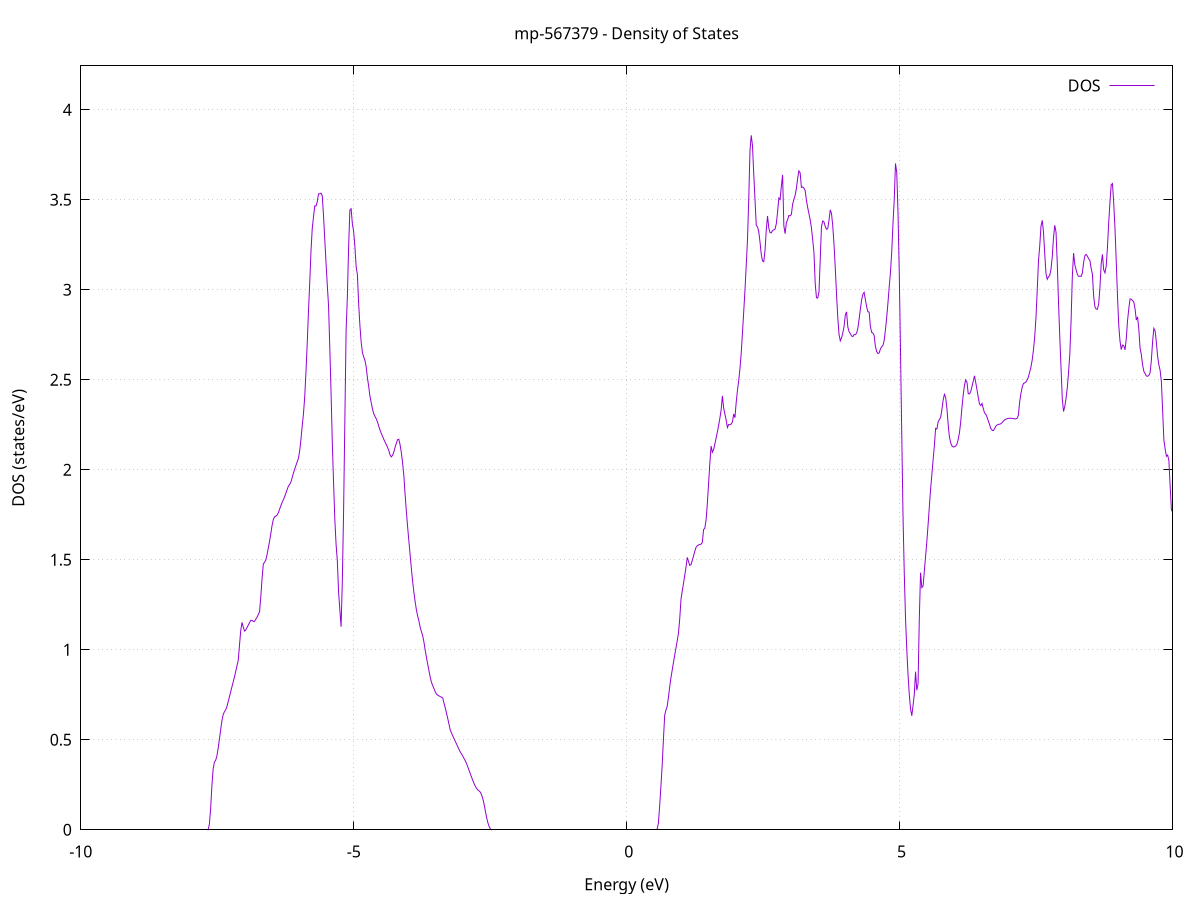 set title 'mp-567379 - Density of States'
set xlabel 'Energy (eV)'
set ylabel 'DOS (states/eV)'
set grid
set xrange [-10:10]
set yrange [0:4.243]
set xzeroaxis lt -1
set terminal png size 800,600
set output 'mp-567379_dos_gnuplot.png'
plot '-' using 1:2 with lines title 'DOS'
-9.758200 0.000000
-9.735200 0.000000
-9.712200 0.000000
-9.689200 0.000000
-9.666200 0.000000
-9.643300 0.000000
-9.620300 0.000000
-9.597300 0.000000
-9.574300 0.000000
-9.551300 0.000000
-9.528400 0.000000
-9.505400 0.000000
-9.482400 0.000000
-9.459400 0.000000
-9.436500 0.000000
-9.413500 0.000000
-9.390500 0.000000
-9.367500 0.000000
-9.344500 0.000000
-9.321600 0.000000
-9.298600 0.000000
-9.275600 0.000000
-9.252600 0.000000
-9.229600 0.000000
-9.206700 0.000000
-9.183700 0.000000
-9.160700 0.000000
-9.137700 0.000000
-9.114800 0.000000
-9.091800 0.000000
-9.068800 0.000000
-9.045800 0.000000
-9.022800 0.000000
-8.999900 0.000000
-8.976900 0.000000
-8.953900 0.000000
-8.930900 0.000000
-8.907900 0.000000
-8.885000 0.000000
-8.862000 0.000000
-8.839000 0.000000
-8.816000 0.000000
-8.793100 0.000000
-8.770100 0.000000
-8.747100 0.000000
-8.724100 0.000000
-8.701100 0.000000
-8.678200 0.000000
-8.655200 0.000000
-8.632200 0.000000
-8.609200 0.000000
-8.586300 0.000000
-8.563300 0.000000
-8.540300 0.000000
-8.517300 0.000000
-8.494300 0.000000
-8.471400 0.000000
-8.448400 0.000000
-8.425400 0.000000
-8.402400 0.000000
-8.379400 0.000000
-8.356500 0.000000
-8.333500 0.000000
-8.310500 0.000000
-8.287500 0.000000
-8.264600 0.000000
-8.241600 0.000000
-8.218600 0.000000
-8.195600 0.000000
-8.172600 0.000000
-8.149700 0.000000
-8.126700 0.000000
-8.103700 0.000000
-8.080700 0.000000
-8.057700 0.000000
-8.034800 0.000000
-8.011800 0.000000
-7.988800 0.000000
-7.965800 0.000000
-7.942900 0.000000
-7.919900 0.000000
-7.896900 0.000000
-7.873900 0.000000
-7.850900 0.000000
-7.828000 0.000000
-7.805000 0.000000
-7.782000 0.000000
-7.759000 0.000000
-7.736000 0.000000
-7.713100 0.000000
-7.690100 0.000000
-7.667100 0.000200
-7.644100 0.031800
-7.621200 0.116800
-7.598200 0.244700
-7.575200 0.337100
-7.552200 0.376500
-7.529200 0.385600
-7.506300 0.410500
-7.483300 0.453100
-7.460300 0.503600
-7.437300 0.556100
-7.414400 0.606000
-7.391400 0.640000
-7.368400 0.655600
-7.345400 0.666200
-7.322400 0.684700
-7.299500 0.711100
-7.276500 0.739200
-7.253500 0.767100
-7.230500 0.794600
-7.207500 0.821800
-7.184600 0.849600
-7.161600 0.879100
-7.138600 0.911100
-7.115600 0.941200
-7.092700 1.025200
-7.069700 1.106800
-7.046700 1.152200
-7.023700 1.126500
-7.000700 1.103800
-6.977800 1.109900
-6.954800 1.123700
-6.931800 1.136700
-6.908800 1.150200
-6.885800 1.163500
-6.862900 1.163000
-6.839900 1.157200
-6.816900 1.157900
-6.793900 1.169400
-6.771000 1.181200
-6.748000 1.195200
-6.725000 1.211300
-6.702000 1.295000
-6.679000 1.395700
-6.656100 1.475900
-6.633100 1.486400
-6.610100 1.497800
-6.587100 1.530200
-6.564200 1.565700
-6.541200 1.603200
-6.518200 1.646200
-6.495200 1.691500
-6.472200 1.723600
-6.449300 1.738600
-6.426300 1.742500
-6.403300 1.747600
-6.380300 1.761300
-6.357300 1.780800
-6.334400 1.800600
-6.311400 1.818100
-6.288400 1.834000
-6.265400 1.850500
-6.242500 1.869400
-6.219500 1.889400
-6.196500 1.908800
-6.173500 1.917500
-6.150500 1.931700
-6.127600 1.955600
-6.104600 1.981000
-6.081600 2.002400
-6.058600 2.023500
-6.035600 2.043400
-6.012700 2.063600
-5.989700 2.105900
-5.966700 2.167600
-5.943700 2.242700
-5.920800 2.310100
-5.897800 2.403500
-5.874800 2.543500
-5.851800 2.699900
-5.828800 2.880800
-5.805900 3.038700
-5.782900 3.213200
-5.759900 3.339100
-5.736900 3.404000
-5.713900 3.465400
-5.691000 3.464800
-5.668000 3.488400
-5.645000 3.531900
-5.622000 3.532600
-5.599100 3.535900
-5.576100 3.520800
-5.553100 3.410800
-5.530100 3.277700
-5.507100 3.146900
-5.484200 3.025500
-5.461200 2.912100
-5.438200 2.675500
-5.415200 2.429400
-5.392300 2.151000
-5.369300 1.929400
-5.346300 1.724600
-5.323300 1.586100
-5.300300 1.493300
-5.277400 1.322200
-5.254400 1.222200
-5.231400 1.127800
-5.208400 1.384100
-5.185400 1.772200
-5.162500 2.270300
-5.139500 2.774500
-5.116500 2.960000
-5.093500 3.237500
-5.070600 3.442300
-5.047600 3.449600
-5.024600 3.365200
-5.001600 3.323400
-4.978600 3.239700
-4.955700 3.128000
-4.932700 3.083800
-4.909700 2.922100
-4.886700 2.802100
-4.863700 2.708700
-4.840800 2.651100
-4.817800 2.626800
-4.794800 2.607100
-4.771800 2.571900
-4.748900 2.510500
-4.725900 2.463400
-4.702900 2.408400
-4.679900 2.373900
-4.656900 2.338000
-4.634000 2.311900
-4.611000 2.296300
-4.588000 2.283700
-4.565000 2.265200
-4.542100 2.242300
-4.519100 2.220300
-4.496100 2.202500
-4.473100 2.186000
-4.450100 2.169600
-4.427200 2.154200
-4.404200 2.140100
-4.381200 2.124500
-4.358200 2.107800
-4.335200 2.082900
-4.312300 2.071300
-4.289300 2.079100
-4.266300 2.097500
-4.243300 2.122800
-4.220400 2.145600
-4.197400 2.166200
-4.174400 2.169500
-4.151400 2.139700
-4.128400 2.096800
-4.105500 2.040700
-4.082500 1.970700
-4.059500 1.867300
-4.036500 1.771700
-4.013500 1.685600
-3.990600 1.607600
-3.967600 1.530000
-3.944600 1.453900
-3.921600 1.381600
-3.898700 1.321300
-3.875700 1.269100
-3.852700 1.223400
-3.829700 1.188400
-3.806700 1.160700
-3.783800 1.125800
-3.760800 1.101900
-3.737800 1.079400
-3.714800 1.044800
-3.691800 1.000200
-3.668900 0.959600
-3.645900 0.921900
-3.622900 0.885700
-3.599900 0.850100
-3.577000 0.820100
-3.554000 0.802200
-3.531000 0.784800
-3.508000 0.767700
-3.485000 0.754300
-3.462100 0.747900
-3.439100 0.743800
-3.416100 0.740000
-3.393100 0.736200
-3.370200 0.732800
-3.347200 0.705300
-3.324200 0.678200
-3.301200 0.649300
-3.278200 0.619000
-3.255300 0.587600
-3.232300 0.554800
-3.209300 0.537800
-3.186300 0.522200
-3.163300 0.507200
-3.140400 0.492100
-3.117400 0.477200
-3.094400 0.461700
-3.071400 0.446700
-3.048500 0.433200
-3.025500 0.421100
-3.002500 0.408800
-2.979500 0.396200
-2.956500 0.383700
-2.933600 0.368400
-2.910600 0.350200
-2.887600 0.330900
-2.864600 0.311700
-2.841600 0.292700
-2.818700 0.274300
-2.795700 0.256900
-2.772700 0.242100
-2.749700 0.230400
-2.726800 0.221800
-2.703800 0.216100
-2.680800 0.208800
-2.657800 0.194400
-2.634800 0.172400
-2.611900 0.142800
-2.588900 0.105500
-2.565900 0.068900
-2.542900 0.039800
-2.520000 0.018600
-2.497000 0.005400
-2.474000 0.000100
-2.451000 0.000000
-2.428000 0.000000
-2.405100 0.000000
-2.382100 0.000000
-2.359100 0.000000
-2.336100 0.000000
-2.313100 0.000000
-2.290200 0.000000
-2.267200 0.000000
-2.244200 0.000000
-2.221200 0.000000
-2.198300 0.000000
-2.175300 0.000000
-2.152300 0.000000
-2.129300 0.000000
-2.106300 0.000000
-2.083400 0.000000
-2.060400 0.000000
-2.037400 0.000000
-2.014400 0.000000
-1.991400 0.000000
-1.968500 0.000000
-1.945500 0.000000
-1.922500 0.000000
-1.899500 0.000000
-1.876600 0.000000
-1.853600 0.000000
-1.830600 0.000000
-1.807600 0.000000
-1.784600 0.000000
-1.761700 0.000000
-1.738700 0.000000
-1.715700 0.000000
-1.692700 0.000000
-1.669700 0.000000
-1.646800 0.000000
-1.623800 0.000000
-1.600800 0.000000
-1.577800 0.000000
-1.554900 0.000000
-1.531900 0.000000
-1.508900 0.000000
-1.485900 0.000000
-1.462900 0.000000
-1.440000 0.000000
-1.417000 0.000000
-1.394000 0.000000
-1.371000 0.000000
-1.348100 0.000000
-1.325100 0.000000
-1.302100 0.000000
-1.279100 0.000000
-1.256100 0.000000
-1.233200 0.000000
-1.210200 0.000000
-1.187200 0.000000
-1.164200 0.000000
-1.141200 0.000000
-1.118300 0.000000
-1.095300 0.000000
-1.072300 0.000000
-1.049300 0.000000
-1.026400 0.000000
-1.003400 0.000000
-0.980400 0.000000
-0.957400 0.000000
-0.934400 0.000000
-0.911500 0.000000
-0.888500 0.000000
-0.865500 0.000000
-0.842500 0.000000
-0.819500 0.000000
-0.796600 0.000000
-0.773600 0.000000
-0.750600 0.000000
-0.727600 0.000000
-0.704700 0.000000
-0.681700 0.000000
-0.658700 0.000000
-0.635700 0.000000
-0.612700 0.000000
-0.589800 0.000000
-0.566800 0.000000
-0.543800 0.000000
-0.520800 0.000000
-0.497800 0.000000
-0.474900 0.000000
-0.451900 0.000000
-0.428900 0.000000
-0.405900 0.000000
-0.383000 0.000000
-0.360000 0.000000
-0.337000 0.000000
-0.314000 0.000000
-0.291000 0.000000
-0.268100 0.000000
-0.245100 0.000000
-0.222100 0.000000
-0.199100 0.000000
-0.176200 0.000000
-0.153200 0.000000
-0.130200 0.000000
-0.107200 0.000000
-0.084200 0.000000
-0.061300 0.000000
-0.038300 0.000000
-0.015300 0.000000
0.007700 0.000000
0.030700 0.000000
0.053600 0.000000
0.076600 0.000000
0.099600 0.000000
0.122600 0.000000
0.145500 0.000000
0.168500 0.000000
0.191500 0.000000
0.214500 0.000000
0.237500 0.000000
0.260400 0.000000
0.283400 0.000000
0.306400 0.000000
0.329400 0.000000
0.352400 0.000000
0.375300 0.000000
0.398300 0.000000
0.421300 0.000000
0.444300 0.000000
0.467200 0.000000
0.490200 0.000000
0.513200 0.000000
0.536200 0.000000
0.559200 0.002800
0.582100 0.036800
0.605100 0.132900
0.628100 0.242300
0.651100 0.358700
0.674000 0.503100
0.697000 0.636300
0.720000 0.665500
0.743000 0.685200
0.766000 0.736500
0.788900 0.794200
0.811900 0.844900
0.834900 0.887200
0.857900 0.929600
0.880900 0.971200
0.903800 1.010000
0.926800 1.050000
0.949800 1.094200
0.972800 1.173100
0.995700 1.280300
1.018700 1.326600
1.041700 1.368100
1.064700 1.414500
1.087700 1.458600
1.110600 1.513000
1.133600 1.490400
1.156600 1.468500
1.179600 1.472100
1.202600 1.496600
1.225500 1.521300
1.248500 1.547100
1.271500 1.568900
1.294500 1.578000
1.317400 1.582200
1.340400 1.584800
1.363400 1.586100
1.386400 1.596200
1.409400 1.667200
1.432300 1.675000
1.455300 1.720600
1.478300 1.812100
1.501300 1.921900
1.524300 2.037300
1.547200 2.131300
1.570200 2.096800
1.593200 2.111700
1.616200 2.143200
1.639100 2.175100
1.662100 2.209800
1.685100 2.246000
1.708100 2.286300
1.731100 2.332400
1.754000 2.409800
1.777000 2.343600
1.800000 2.308500
1.823000 2.276400
1.845900 2.234300
1.868900 2.251000
1.891900 2.250400
1.914900 2.253500
1.937900 2.265500
1.960800 2.309300
1.983800 2.288800
2.006800 2.373300
2.029800 2.440000
2.052800 2.494200
2.075700 2.560900
2.098700 2.645400
2.121700 2.760000
2.144700 2.877100
2.167600 2.996200
2.190600 3.133700
2.213600 3.273600
2.236600 3.499700
2.259600 3.772800
2.282500 3.857200
2.305500 3.800000
2.328500 3.643000
2.351500 3.499700
2.374500 3.356900
2.397400 3.348600
2.420400 3.322500
2.443400 3.264100
2.466400 3.195300
2.489300 3.159700
2.512300 3.155400
2.535300 3.218600
2.558300 3.334700
2.581300 3.408900
2.604200 3.342300
2.627200 3.316700
2.650200 3.315700
2.673200 3.329000
2.696100 3.331800
2.719100 3.336400
2.742100 3.367000
2.765100 3.430400
2.788100 3.509100
2.811000 3.500600
2.834000 3.572400
2.857000 3.637400
2.880000 3.354600
2.903000 3.311100
2.925900 3.371600
2.948900 3.387900
2.971900 3.412000
2.994900 3.409900
3.017800 3.417800
3.040800 3.475000
3.063800 3.499700
3.086800 3.523700
3.109800 3.562400
3.132700 3.617300
3.155700 3.659800
3.178700 3.648400
3.201700 3.568200
3.224700 3.570500
3.247600 3.564400
3.270600 3.550200
3.293600 3.495900
3.316600 3.456100
3.339500 3.422200
3.362500 3.387500
3.385500 3.343400
3.408500 3.276400
3.431500 3.207500
3.454400 3.034800
3.477400 2.955400
3.500400 2.953400
3.523400 2.987100
3.546400 3.167700
3.569300 3.351700
3.592300 3.381700
3.615300 3.376100
3.638300 3.351200
3.661200 3.335200
3.684200 3.339400
3.707200 3.385700
3.730200 3.443200
3.753200 3.422700
3.776100 3.354100
3.799100 3.250200
3.822100 3.120800
3.845100 2.973300
3.868000 2.843900
3.891000 2.751600
3.914000 2.715600
3.937000 2.732200
3.960000 2.760000
3.982900 2.795500
4.005900 2.859300
4.028900 2.876900
4.051900 2.792700
4.074900 2.766800
4.097800 2.755600
4.120800 2.742900
4.143800 2.739400
4.166800 2.750200
4.189700 2.750700
4.212700 2.758200
4.235700 2.785600
4.258700 2.835500
4.281700 2.891500
4.304600 2.942000
4.327600 2.973800
4.350600 2.984900
4.373600 2.944500
4.396600 2.905300
4.419500 2.877300
4.442500 2.875800
4.465500 2.795200
4.488500 2.762900
4.511400 2.759700
4.534400 2.744800
4.557400 2.684100
4.580400 2.656800
4.603400 2.645300
4.626300 2.648400
4.649300 2.670700
4.672300 2.683900
4.695300 2.690200
4.718200 2.718400
4.741200 2.776900
4.764200 2.846500
4.787200 2.926600
4.810200 3.015700
4.833100 3.095800
4.856100 3.208200
4.879100 3.366700
4.902100 3.498300
4.925100 3.700800
4.948000 3.651200
4.971000 3.432800
4.994000 3.100600
5.017000 2.661800
5.039900 2.197300
5.062900 1.747600
5.085900 1.425700
5.108900 1.176100
5.131900 1.002900
5.154800 0.862300
5.177800 0.752300
5.200800 0.671400
5.223800 0.633000
5.246800 0.689900
5.269700 0.752500
5.292700 0.877900
5.315700 0.775500
5.338700 0.810300
5.361600 1.173800
5.384600 1.427800
5.407600 1.345100
5.430600 1.354200
5.453600 1.436000
5.476500 1.517700
5.499500 1.600600
5.522500 1.695200
5.545500 1.795300
5.568500 1.892500
5.591400 1.972400
5.614400 2.055200
5.637400 2.132400
5.660400 2.229600
5.683300 2.225600
5.706300 2.264900
5.729300 2.279200
5.752300 2.290700
5.775300 2.332800
5.798200 2.387100
5.821200 2.418600
5.844200 2.401700
5.867200 2.339600
5.890100 2.251600
5.913100 2.181600
5.936100 2.149600
5.959100 2.132500
5.982100 2.126300
6.005000 2.127200
6.028000 2.131700
6.051000 2.141600
6.074000 2.167900
6.097000 2.205500
6.119900 2.264600
6.142900 2.344800
6.165900 2.415100
6.188900 2.468900
6.211800 2.499500
6.234800 2.485200
6.257800 2.422500
6.280800 2.421200
6.303800 2.433800
6.326700 2.462200
6.349700 2.491800
6.372700 2.521400
6.395700 2.483700
6.418700 2.443900
6.441600 2.401700
6.464600 2.364800
6.487600 2.355900
6.510600 2.368100
6.533500 2.340000
6.556500 2.315400
6.579500 2.307700
6.602500 2.291600
6.625500 2.270800
6.648400 2.251200
6.671400 2.228500
6.694400 2.219800
6.717400 2.219800
6.740400 2.228800
6.763300 2.242000
6.786300 2.248200
6.809300 2.251500
6.832300 2.252500
6.855200 2.255000
6.878200 2.261800
6.901200 2.269700
6.924200 2.276400
6.947200 2.280800
6.970100 2.283100
6.993100 2.285000
7.016100 2.285900
7.039100 2.285700
7.062000 2.284800
7.085000 2.283700
7.108000 2.282400
7.131000 2.282600
7.154000 2.286000
7.176900 2.302700
7.199900 2.376800
7.222900 2.422800
7.245900 2.457200
7.268900 2.478600
7.291800 2.482300
7.314800 2.487500
7.337800 2.498400
7.360800 2.515400
7.383700 2.543100
7.406700 2.569700
7.429700 2.609500
7.452700 2.665000
7.475700 2.736800
7.498600 2.843800
7.521600 2.995000
7.544600 3.158000
7.567600 3.241700
7.590600 3.352200
7.613500 3.385200
7.636500 3.320400
7.659500 3.198300
7.682500 3.087800
7.705400 3.057700
7.728400 3.071300
7.751400 3.079600
7.774400 3.115200
7.797400 3.183400
7.820300 3.291100
7.843300 3.357500
7.866300 3.319300
7.889300 3.144100
7.912200 2.927100
7.935200 2.735700
7.958200 2.563800
7.981200 2.391300
8.004200 2.323200
8.027100 2.351600
8.050100 2.397400
8.073100 2.456300
8.096100 2.542800
8.119100 2.643600
8.142000 2.825900
8.165000 3.074500
8.188000 3.203200
8.211000 3.138200
8.233900 3.110600
8.256900 3.085100
8.279900 3.074000
8.302900 3.074900
8.325900 3.073900
8.348800 3.092400
8.371800 3.150700
8.394800 3.189300
8.417800 3.196000
8.440800 3.185700
8.463700 3.171800
8.486700 3.162500
8.509700 3.118800
8.532700 3.086200
8.555600 2.964000
8.578600 2.905000
8.601600 2.891900
8.624600 2.891400
8.647600 2.921000
8.670500 3.011000
8.693500 3.143700
8.716500 3.195600
8.739500 3.109800
8.762500 3.093400
8.785400 3.130200
8.808400 3.235000
8.831400 3.372700
8.854400 3.487400
8.877300 3.583300
8.900300 3.589400
8.923300 3.480300
8.946300 3.340800
8.969300 3.158300
8.992200 2.964300
9.015200 2.803100
9.038200 2.714500
9.061200 2.667200
9.084100 2.692400
9.107100 2.689000
9.130100 2.665900
9.153100 2.726300
9.176100 2.827400
9.199000 2.893100
9.222000 2.948500
9.245000 2.947100
9.268000 2.939300
9.291000 2.931100
9.313900 2.894100
9.336900 2.831200
9.359900 2.848700
9.382900 2.780400
9.405800 2.675400
9.428800 2.639900
9.451800 2.583100
9.474800 2.546700
9.497800 2.534100
9.520700 2.520400
9.543700 2.519200
9.566700 2.523300
9.589700 2.539700
9.612700 2.606400
9.635600 2.712400
9.658600 2.785100
9.681600 2.771000
9.704600 2.706500
9.727500 2.630100
9.750500 2.581600
9.773500 2.551200
9.796500 2.488200
9.819500 2.327200
9.842400 2.163500
9.865400 2.115000
9.888400 2.074600
9.911400 2.081400
9.934300 2.050100
9.957300 1.907300
9.980300 1.776200
10.003300 1.765300
10.026300 1.768400
10.049200 1.774900
10.072200 1.779800
10.095200 1.769600
10.118200 1.749900
10.141200 1.734500
10.164100 1.727400
10.187100 1.738700
10.210100 1.746500
10.233100 1.692100
10.256000 1.641800
10.279000 1.612200
10.302000 1.644700
10.325000 1.696500
10.348000 1.813100
10.370900 2.106100
10.393900 2.337300
10.416900 2.478500
10.439900 2.604600
10.462900 2.707300
10.485800 2.807700
10.508800 2.901200
10.531800 2.965300
10.554800 2.995900
10.577700 3.058400
10.600700 3.100700
10.623700 3.128000
10.646700 3.148200
10.669700 3.171600
10.692600 3.204900
10.715600 3.237800
10.738600 3.422600
10.761600 3.746700
10.784600 3.860900
10.807500 3.752100
10.830500 3.515400
10.853500 3.368500
10.876500 3.164100
10.899400 3.185900
10.922400 3.355500
10.945400 3.424600
10.968400 3.526700
10.991400 3.565800
11.014300 3.461300
11.037300 3.249200
11.060300 3.038100
11.083300 2.913200
11.106200 2.791400
11.129200 2.657500
11.152200 2.539800
11.175200 2.443100
11.198200 2.359200
11.221100 2.296500
11.244100 2.263900
11.267100 2.258000
11.290100 2.265800
11.313100 2.255900
11.336000 2.211200
11.359000 2.165600
11.382000 2.119100
11.405000 2.032000
11.427900 1.959400
11.450900 1.899400
11.473900 1.837700
11.496900 1.784000
11.519900 1.743900
11.542800 1.717600
11.565800 1.916700
11.588800 2.001000
11.611800 1.977800
11.634800 1.968700
11.657700 1.970700
11.680700 1.983300
11.703700 2.021500
11.726700 2.065700
11.749600 2.114500
11.772600 2.252400
11.795600 2.330900
11.818600 2.372400
11.841600 2.398500
11.864500 2.413800
11.887500 2.499300
11.910500 2.363600
11.933500 2.275600
11.956400 2.187900
11.979400 2.133700
12.002400 2.079600
12.025400 2.045800
12.048400 2.036400
12.071300 2.024200
12.094300 2.054000
12.117300 2.160800
12.140300 2.338300
12.163300 2.413400
12.186200 2.471800
12.209200 2.516300
12.232200 2.537600
12.255200 2.516000
12.278100 2.503000
12.301100 2.499800
12.324100 2.507000
12.347100 2.518500
12.370100 2.541100
12.393000 2.605500
12.416000 2.739000
12.439000 2.735200
12.462000 2.667100
12.485000 2.577200
12.507900 2.513500
12.530900 2.518900
12.553900 2.581300
12.576900 2.606000
12.599800 2.549800
12.622800 2.630400
12.645800 2.714400
12.668800 2.784400
12.691800 2.846100
12.714700 2.901800
12.737700 2.906400
12.760700 2.889600
12.783700 2.876900
12.806700 2.890700
12.829600 2.834800
12.852600 2.772700
12.875600 2.739600
12.898600 2.722100
12.921500 2.714300
12.944500 2.728700
12.967500 2.750400
12.990500 2.801600
13.013500 2.890500
13.036400 2.901600
13.059400 2.897000
13.082400 2.885500
13.105400 2.878700
13.128300 2.991000
13.151300 3.161600
13.174300 3.264200
13.197300 3.300400
13.220300 3.239100
13.243200 3.217200
13.266200 3.301600
13.289200 3.409000
13.312200 3.511300
13.335200 3.600500
13.358100 3.662600
13.381100 3.704300
13.404100 3.728500
13.427100 3.781300
13.450000 3.887600
13.473000 4.033800
13.496000 4.104900
13.519000 4.184900
13.542000 4.255800
13.564900 4.304200
13.587900 4.325600
13.610900 4.198300
13.633900 4.095500
13.656900 4.011500
13.679800 3.965100
13.702800 3.898500
13.725800 3.830500
13.748800 3.767600
13.771700 3.712800
13.794700 3.667700
13.817700 3.611700
13.840700 3.562400
13.863700 3.529200
13.886600 3.551700
13.909600 3.684900
13.932600 3.904000
13.955600 4.088900
13.978600 4.234500
14.001500 4.250100
14.024500 4.176900
14.047500 4.194700
14.070500 4.206300
14.093400 4.125900
14.116400 4.076800
14.139400 4.029200
14.162400 4.023100
14.185400 4.067200
14.208300 4.081300
14.231300 4.094400
14.254300 4.091100
14.277300 4.092800
14.300200 4.049200
14.323200 4.057400
14.346200 4.132900
14.369200 4.154400
14.392200 4.150600
14.415100 4.182600
14.438100 4.242400
14.461100 4.179300
14.484100 4.182500
14.507100 4.268000
14.530000 4.414900
14.553000 4.533400
14.576000 4.699000
14.599000 4.874700
14.621900 4.951100
14.644900 5.011400
14.667900 5.084400
14.690900 5.101200
14.713900 5.123100
14.736800 5.137200
14.759800 5.072600
14.782800 4.966200
14.805800 4.902200
14.828800 4.889800
14.851700 4.995100
14.874700 5.268700
14.897700 5.038100
14.920700 5.088900
14.943600 5.128200
14.966600 5.114700
14.989600 5.081500
15.012600 5.111800
15.035600 5.084800
15.058500 4.998700
15.081500 4.894000
15.104500 4.654500
15.127500 4.349400
15.150400 4.032700
15.173400 3.861200
15.196400 3.798300
15.219400 3.764600
15.242400 3.728100
15.265300 3.722400
15.288300 3.777000
15.311300 3.757500
15.334300 3.835600
15.357300 3.951700
15.380200 4.082500
15.403200 4.217500
15.426200 4.277000
15.449200 4.311500
15.472100 4.369400
15.495100 4.481700
15.518100 4.530000
15.541100 4.365800
15.564100 4.396400
15.587000 4.238800
15.610000 4.045800
15.633000 3.826900
15.656000 3.696900
15.679000 3.590300
15.701900 3.513400
15.724900 3.467700
15.747900 3.436800
15.770900 3.414600
15.793800 3.403800
15.816800 3.401800
15.839800 3.423900
15.862800 3.524800
15.885800 3.668100
15.908700 3.846600
15.931700 3.973600
15.954700 4.083600
15.977700 4.171400
16.000700 4.147300
16.023600 4.205400
16.046600 4.130100
16.069600 4.029200
16.092600 3.933300
16.115500 3.826200
16.138500 3.740800
16.161500 3.704800
16.184500 3.648000
16.207500 3.669000
16.230400 3.712200
16.253400 3.814000
16.276400 4.003400
16.299400 4.540600
16.322300 4.803600
16.345300 4.946500
16.368300 4.856800
16.391300 4.802700
16.414300 4.802100
16.437200 4.809200
16.460200 4.780800
16.483200 4.722100
16.506200 4.675800
16.529200 4.626100
16.552100 4.576600
16.575100 4.550200
16.598100 4.523200
16.621100 4.498000
16.644000 4.525700
16.667000 4.714800
16.690000 5.132000
16.713000 5.243100
16.736000 5.295400
16.758900 5.225000
16.781900 5.006200
16.804900 4.822200
16.827900 4.747700
16.850900 4.698700
16.873800 4.765000
16.896800 4.783700
16.919800 4.697800
16.942800 4.650200
16.965700 4.652100
16.988700 4.725000
17.011700 4.738300
17.034700 4.662300
17.057700 4.526800
17.080600 4.533200
17.103600 4.528700
17.126600 4.386200
17.149600 4.294100
17.172500 4.228900
17.195500 4.175100
17.218500 4.151200
17.241500 4.210600
17.264500 4.304300
17.287400 4.399700
17.310400 4.450600
17.333400 4.483900
17.356400 4.621000
17.379400 4.549700
17.402300 4.572300
17.425300 4.607700
17.448300 4.661400
17.471300 4.737300
17.494200 4.870000
17.517200 5.011500
17.540200 5.119500
17.563200 5.210600
17.586200 5.284000
17.609100 5.328900
17.632100 5.356300
17.655100 5.373100
17.678100 5.369000
17.701100 5.284300
17.724000 5.327600
17.747000 5.329800
17.770000 5.282300
17.793000 5.264600
17.815900 5.297900
17.838900 5.291900
17.861900 5.260000
17.884900 5.198700
17.907900 5.139500
17.930800 5.226600
17.953800 5.212500
17.976800 5.227400
17.999800 5.204300
18.022800 5.245000
18.045700 5.424800
18.068700 5.510300
18.091700 5.460400
18.114700 5.311500
18.137600 5.241600
18.160600 5.178700
18.183600 5.165800
18.206600 5.155400
18.229600 5.155200
18.252500 5.214900
18.275500 5.245700
18.298500 5.302900
18.321500 5.409500
18.344400 5.535600
18.367400 5.715800
18.390400 5.770300
18.413400 5.796000
18.436400 5.852800
18.459300 5.913100
18.482300 6.047700
18.505300 6.321400
18.528300 5.935100
18.551300 5.710000
18.574200 5.546800
18.597200 5.394900
18.620200 5.219600
18.643200 5.052300
18.666100 4.923600
18.689100 4.871500
18.712100 4.876400
18.735100 4.866300
18.758100 4.846000
18.781000 4.871100
18.804000 4.942000
18.827000 5.020600
18.850000 5.089500
18.873000 5.127700
18.895900 5.124600
18.918900 5.073100
18.941900 5.033300
18.964900 4.979000
18.987800 4.908300
19.010800 4.897500
19.033800 4.838000
19.056800 4.752400
19.079800 4.716400
19.102700 4.779600
19.125700 4.926500
19.148700 5.148800
19.171700 5.428500
19.194600 5.685200
19.217600 5.589000
19.240600 5.408200
19.263600 5.404900
19.286600 5.482900
19.309500 5.565500
19.332500 5.550700
19.355500 5.345900
19.378500 5.183300
19.401500 5.173400
19.424400 5.212700
19.447400 5.114200
19.470400 4.989200
19.493400 4.930100
19.516300 5.162000
19.539300 5.150900
19.562300 5.391300
19.585300 5.765800
19.608300 5.903800
19.631200 6.023600
19.654200 6.011900
19.677200 5.992100
19.700200 5.492800
19.723200 5.001400
19.746100 4.843300
19.769100 4.850100
19.792100 4.894600
19.815100 5.047400
19.838000 4.957700
19.861000 4.877200
19.884000 4.821500
19.907000 4.954300
19.930000 5.375300
19.952900 5.215200
19.975900 5.401600
19.998900 5.371900
20.021900 5.279500
20.044900 5.133700
20.067800 5.017500
20.090800 4.911200
20.113800 4.739200
20.136800 4.723500
20.159700 4.879100
20.182700 4.951400
20.205700 4.948000
20.228700 5.039300
20.251700 5.039100
20.274600 5.034100
20.297600 5.208900
20.320600 5.199400
20.343600 5.115400
20.366500 5.178100
20.389500 5.224400
20.412500 5.247200
20.435500 5.265500
20.458500 5.288700
20.481400 5.298700
20.504400 5.349300
20.527400 5.361700
20.550400 5.405200
20.573400 5.473500
20.596300 5.544800
20.619300 5.615000
20.642300 5.732400
20.665300 5.823300
20.688200 5.845900
20.711200 5.870800
20.734200 5.890400
20.757200 5.969200
20.780200 5.983300
20.803100 5.993000
20.826100 6.038400
20.849100 5.762300
20.872100 5.664700
20.895100 5.617700
20.918000 5.657400
20.941000 5.658900
20.964000 5.633300
20.987000 5.665600
21.009900 5.708100
21.032900 5.743800
21.055900 5.770500
21.078900 5.825500
21.101900 5.862100
21.124800 5.887800
21.147800 5.844000
21.170800 5.850900
21.193800 5.916300
21.216700 5.934900
21.239700 5.937500
21.262700 5.920500
21.285700 5.904900
21.308700 5.939600
21.331600 5.961500
21.354600 5.920000
21.377600 5.812800
21.400600 5.757100
21.423600 5.729000
21.446500 5.708600
21.469500 5.743600
21.492500 5.828200
21.515500 5.981200
21.538400 6.248700
21.561400 6.090400
21.584400 6.128100
21.607400 5.994900
21.630400 6.035800
21.653300 6.178800
21.676300 6.286300
21.699300 6.392600
21.722300 6.451200
21.745300 6.575500
21.768200 6.570000
21.791200 6.416600
21.814200 6.359600
21.837200 6.291900
21.860100 6.158700
21.883100 6.120100
21.906100 6.179800
21.929100 6.162800
21.952100 6.210700
21.975000 6.328300
21.998000 6.429500
22.021000 6.414400
22.044000 5.960600
22.067000 5.628400
22.089900 5.474500
22.112900 5.480600
22.135900 5.473800
22.158900 5.470800
22.181800 5.474100
22.204800 5.540800
22.227800 5.735000
22.250800 5.732900
22.273800 5.743600
22.296700 5.822700
22.319700 5.993400
22.342700 6.148200
22.365700 6.347700
22.388600 6.492800
22.411600 6.465800
22.434600 6.242700
22.457600 6.063300
22.480600 5.868500
22.503500 5.886800
22.526500 6.022800
22.549500 6.333400
22.572500 6.513600
22.595500 6.584400
22.618400 6.782100
22.641400 6.954300
22.664400 6.849200
22.687400 6.637400
22.710300 6.580400
22.733300 6.490000
22.756300 6.461700
22.779300 6.481700
22.802300 6.452700
22.825200 6.386000
22.848200 6.387900
22.871200 6.455800
22.894200 6.360900
22.917200 6.374500
22.940100 6.232200
22.963100 6.132500
22.986100 6.064600
23.009100 6.013900
23.032000 5.989500
23.055000 6.104300
23.078000 6.087700
23.101000 6.046200
23.124000 5.999900
23.146900 5.932300
23.169900 5.899200
23.192900 5.913700
23.215900 5.986300
23.238900 6.094800
23.261800 6.169900
23.284800 6.214300
23.307800 6.273500
23.330800 6.351800
23.353700 6.436600
23.376700 6.520000
23.399700 6.565400
23.422700 6.601000
23.445700 6.594400
23.468600 6.497900
23.491600 6.482900
23.514600 6.369500
23.537600 6.184500
23.560500 6.032900
23.583500 5.916500
23.606500 5.804900
23.629500 5.732600
23.652500 5.656800
23.675400 5.664700
23.698400 5.713400
23.721400 5.744700
23.744400 5.793400
23.767400 5.971300
23.790300 6.137100
23.813300 6.250400
23.836300 6.349600
23.859300 6.470800
23.882200 6.501900
23.905200 6.514400
23.928200 6.522800
23.951200 6.577000
23.974200 6.604300
23.997100 6.607800
24.020100 6.611600
24.043100 6.835500
24.066100 6.924400
24.089100 6.914100
24.112000 6.925900
24.135000 6.856400
24.158000 6.680000
24.181000 6.548600
24.203900 6.416500
24.226900 6.340100
24.249900 6.313000
24.272900 6.319500
24.295900 6.304900
24.318800 6.340700
24.341800 6.411000
24.364800 6.674600
24.387800 7.034900
24.410700 7.175500
24.433700 7.188700
24.456700 7.053200
24.479700 6.894100
24.502700 6.814300
24.525600 6.756500
24.548600 6.707300
24.571600 6.709700
24.594600 6.763200
24.617600 6.850700
24.640500 6.947000
24.663500 7.004500
24.686500 7.004100
24.709500 6.964000
24.732400 6.921300
24.755400 6.816200
24.778400 6.702700
24.801400 6.594200
24.824400 6.547600
24.847300 6.551200
24.870300 6.464300
24.893300 6.454900
24.916300 6.458700
24.939300 6.407600
24.962200 6.395700
24.985200 6.388400
25.008200 6.341500
25.031200 6.355800
25.054100 6.333300
25.077100 6.402000
25.100100 6.488900
25.123100 6.596700
25.146100 6.683100
25.169000 6.714100
25.192000 6.791900
25.215000 6.908600
25.238000 7.069200
25.261000 7.184900
25.283900 7.303800
25.306900 7.300100
25.329900 7.239100
25.352900 7.123100
25.375800 7.002600
25.398800 6.872000
25.421800 6.855700
25.444800 6.834100
25.467800 6.852300
25.490700 6.845800
25.513700 6.756100
25.536700 6.583300
25.559700 6.414600
25.582600 6.469100
25.605600 6.665900
25.628600 6.890600
25.651600 6.986400
25.674600 7.032500
25.697500 7.093900
25.720500 7.148800
25.743500 7.072700
25.766500 6.910900
25.789500 6.896900
25.812400 7.005800
25.835400 6.989100
25.858400 7.056800
25.881400 7.295100
25.904300 6.774500
25.927300 6.664400
25.950300 6.499400
25.973300 6.315200
25.996300 6.191100
26.019200 6.088100
26.042200 6.006000
26.065200 6.000500
26.088200 6.067900
26.111200 6.106500
26.134100 6.112100
26.157100 6.094100
26.180100 6.217300
26.203100 6.363000
26.226000 6.424000
26.249000 6.545000
26.272000 6.527600
26.295000 6.557100
26.318000 6.540500
26.340900 6.488700
26.363900 6.578100
26.386900 6.765100
26.409900 6.921900
26.432800 7.178200
26.455800 7.410200
26.478800 7.415900
26.501800 7.468600
26.524800 7.345500
26.547700 7.244300
26.570700 7.244500
26.593700 7.297700
26.616700 7.410400
26.639700 7.457500
26.662600 7.447100
26.685600 7.451400
26.708600 7.462900
26.731600 7.605000
26.754500 7.748000
26.777500 7.887100
26.800500 7.785700
26.823500 7.880700
26.846500 7.847900
26.869400 7.827500
26.892400 7.786800
26.915400 7.742600
26.938400 7.659100
26.961400 7.531000
26.984300 7.427400
27.007300 7.202200
27.030300 7.005100
27.053300 6.910300
27.076200 6.870600
27.099200 6.877100
27.122200 6.940100
27.145200 6.973600
27.168200 7.110500
27.191100 7.112500
27.214100 7.090400
27.237100 7.052200
27.260100 7.064000
27.283100 7.126500
27.306000 7.193900
27.329000 7.210300
27.352000 7.179200
27.375000 7.096400
27.397900 6.871000
27.420900 6.653100
27.443900 6.496800
27.466900 6.477300
27.489900 6.487500
27.512800 6.458600
27.535800 6.337800
27.558800 6.311200
27.581800 6.326500
27.604700 6.345700
27.627700 6.391800
27.650700 6.568700
27.673700 6.671500
27.696700 6.878600
27.719600 7.038100
27.742600 7.180300
27.765600 7.189100
27.788600 7.254400
27.811600 7.124200
27.834500 7.013900
27.857500 6.975900
27.880500 6.975000
27.903500 7.060300
27.926400 7.176100
27.949400 7.181100
27.972400 7.269200
27.995400 7.116800
28.018400 7.010700
28.041300 7.089700
28.064300 7.154600
28.087300 7.302900
28.110300 7.346000
28.133300 7.285400
28.156200 7.257100
28.179200 7.286700
28.202200 7.344400
28.225200 7.490500
28.248100 7.586300
28.271100 7.510700
28.294100 7.149900
28.317100 6.982700
28.340100 6.885300
28.363000 6.930600
28.386000 7.079100
28.409000 7.468200
28.432000 7.510200
28.454900 7.924500
28.477900 8.012900
28.500900 8.070100
28.523900 8.131800
28.546900 8.031300
28.569800 7.990100
28.592800 7.888100
28.615800 7.886100
28.638800 7.765800
28.661800 7.812300
28.684700 7.755700
28.707700 7.274200
28.730700 6.909500
28.753700 6.612100
28.776600 6.665700
28.799600 6.952700
28.822600 7.392200
28.845600 7.774500
28.868600 7.874300
28.891500 7.830100
28.914500 7.946300
28.937500 7.688700
28.960500 7.226800
28.983500 6.689100
29.006400 6.423900
29.029400 6.440000
29.052400 6.572000
29.075400 6.723700
29.098300 7.031600
29.121300 7.126600
29.144300 7.015000
29.167300 6.928700
29.190300 6.978800
29.213200 7.067000
29.236200 7.379100
29.259200 7.877400
29.282200 8.236700
29.305200 8.510800
29.328100 8.053700
29.351100 7.434200
29.374100 6.902900
29.397100 6.592600
29.420000 6.370200
29.443000 6.057100
29.466000 5.848900
29.489000 5.952800
29.512000 6.113100
29.534900 6.240700
29.557900 6.280600
29.580900 6.567800
29.603900 6.690300
29.626800 6.757700
29.649800 6.890500
29.672800 7.175200
29.695800 7.504200
29.718800 7.657100
29.741700 7.566200
29.764700 7.268000
29.787700 7.330100
29.810700 7.436900
29.833700 7.346500
29.856600 7.421100
29.879600 7.490400
29.902600 7.602500
29.925600 7.565100
29.948500 7.442700
29.971500 7.576700
29.994500 7.943400
30.017500 7.752800
30.040500 7.550900
30.063400 7.397000
30.086400 7.459400
30.109400 7.272000
30.132400 7.303500
30.155400 7.715200
30.178300 7.869800
30.201300 7.756400
30.224300 7.497200
30.247300 7.351000
30.270200 7.332300
30.293200 7.361600
30.316200 7.258200
30.339200 7.237500
30.362200 7.335300
30.385100 7.435100
30.408100 7.474600
30.431100 7.635200
30.454100 7.666900
30.477100 7.563200
30.500000 7.400200
30.523000 7.031100
30.546000 6.754600
30.569000 6.696300
30.591900 6.647700
30.614900 6.478200
30.637900 6.902300
30.660900 7.123400
30.683900 7.169500
30.706800 7.371900
30.729800 7.551100
30.752800 7.523800
30.775800 6.887700
30.798700 6.549700
30.821700 6.689900
30.844700 6.945100
30.867700 6.940400
30.890700 7.099600
30.913600 7.231600
30.936600 7.365000
30.959600 7.469300
30.982600 7.508100
31.005600 7.494500
31.028500 7.308300
31.051500 7.252200
31.074500 7.476300
31.097500 7.827000
31.120400 7.779800
31.143400 7.695200
31.166400 7.938000
31.189400 8.316100
31.212400 8.655400
31.235300 8.608800
31.258300 7.924100
31.281300 7.557500
31.304300 7.212000
31.327300 7.163200
31.350200 6.903600
31.373200 6.980800
31.396200 7.314500
31.419200 7.653100
31.442100 7.793700
31.465100 7.645100
31.488100 7.378400
31.511100 6.941600
31.534100 6.642800
31.557000 6.599300
31.580000 6.596800
31.603000 6.511200
31.626000 6.487700
31.648900 6.566600
31.671900 6.629200
31.694900 6.719900
31.717900 6.840700
31.740900 7.038700
31.763800 6.864400
31.786800 6.961300
31.809800 7.052200
31.832800 7.019800
31.855800 6.924900
31.878700 6.880100
31.901700 6.860800
31.924700 6.821900
31.947700 6.738800
31.970600 6.899600
31.993600 7.110300
32.016600 7.188800
32.039600 7.299800
32.062600 7.394200
32.085500 7.425700
32.108500 7.427800
32.131500 7.372000
32.154500 7.315900
32.177500 7.349300
32.200400 7.524000
32.223400 7.733000
32.246400 8.010600
32.269400 8.087700
32.292300 7.839800
32.315300 7.122200
32.338300 6.655600
32.361300 6.323900
32.384300 6.053900
32.407200 5.925900
32.430200 5.969400
32.453200 5.910200
32.476200 5.897700
32.499200 5.756200
32.522100 5.663400
32.545100 5.678300
32.568100 5.771600
32.591100 5.504300
32.614000 5.409900
32.637000 5.508200
32.660000 5.519000
32.683000 5.475700
32.706000 5.340300
32.728900 5.248800
32.751900 5.188800
32.774900 5.134400
32.797900 5.131500
32.820800 5.203300
32.843800 5.291700
32.866800 5.228100
32.889800 5.066900
32.912800 5.018700
32.935700 5.026600
32.958700 5.042500
32.981700 5.103900
33.004700 5.001300
33.027700 4.824600
33.050600 4.674500
33.073600 4.534600
33.096600 4.375400
33.119600 4.292400
33.142500 4.267000
33.165500 4.239400
33.188500 4.102100
33.211500 3.921400
33.234500 3.784700
33.257400 3.288600
33.280400 2.871700
33.303400 2.590900
33.326400 2.401000
33.349400 2.264600
33.372300 2.142400
33.395300 1.946700
33.418300 1.868900
33.441300 1.720300
33.464200 1.601500
33.487200 1.497500
33.510200 1.379300
33.533200 1.269900
33.556200 1.173100
33.579100 1.084000
33.602100 0.982900
33.625100 0.907800
33.648100 0.824200
33.671000 0.744300
33.694000 0.670300
33.717000 0.602000
33.740000 0.533600
33.763000 0.441800
33.785900 0.332700
33.808900 0.231600
33.831900 0.148700
33.854900 0.108500
33.877900 0.081500
33.900800 0.062000
33.923800 0.047600
33.946800 0.035600
33.969800 0.025400
33.992700 0.017100
34.015700 0.011200
34.038700 0.007600
34.061700 0.004600
34.084700 0.002100
34.107600 0.000200
34.130600 0.000000
34.153600 0.000000
34.176600 0.000000
34.199600 0.000000
34.222500 0.000000
34.245500 0.000000
34.268500 0.000000
34.291500 0.000000
34.314400 0.000000
34.337400 0.000000
34.360400 0.000000
34.383400 0.000000
34.406400 0.000000
34.429300 0.000000
34.452300 0.000000
34.475300 0.000000
34.498300 0.000000
34.521300 0.000000
34.544200 0.000000
34.567200 0.000000
34.590200 0.000000
34.613200 0.000000
34.636100 0.000000
34.659100 0.000000
34.682100 0.000000
34.705100 0.000000
34.728100 0.000000
34.751000 0.000000
34.774000 0.000000
34.797000 0.000000
34.820000 0.000000
34.842900 0.000000
34.865900 0.000000
34.888900 0.000000
34.911900 0.000000
34.934900 0.000000
34.957800 0.000000
34.980800 0.000000
35.003800 0.000000
35.026800 0.000000
35.049800 0.000000
35.072700 0.000000
35.095700 0.000000
35.118700 0.000000
35.141700 0.000000
35.164600 0.000000
35.187600 0.000000
35.210600 0.000000
35.233600 0.000000
35.256600 0.000000
35.279500 0.000000
35.302500 0.000000
35.325500 0.000000
35.348500 0.000000
35.371500 0.000000
35.394400 0.000000
35.417400 0.000000
35.440400 0.000000
35.463400 0.000000
35.486300 0.000000
35.509300 0.000000
35.532300 0.000000
35.555300 0.000000
35.578300 0.000000
35.601200 0.000000
35.624200 0.000000
35.647200 0.000000
35.670200 0.000000
35.693100 0.000000
35.716100 0.000000
35.739100 0.000000
35.762100 0.000000
35.785100 0.000000
35.808000 0.000000
35.831000 0.000000
35.854000 0.000000
35.877000 0.000000
35.900000 0.000000
35.922900 0.000000
35.945900 0.000000
35.968900 0.000000
35.991900 0.000000
36.014800 0.000000
36.037800 0.000000
36.060800 0.000000
36.083800 0.000000
36.106800 0.000000
36.129700 0.000000
36.152700 0.000000
36.175700 0.000000
36.198700 0.000000
e
